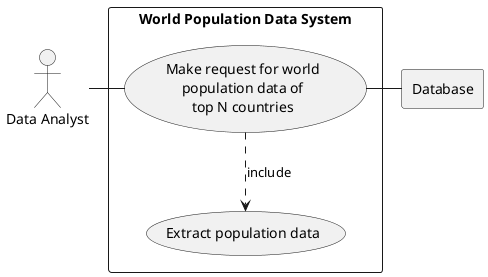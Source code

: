@startuml

actor DA as "Data Analyst"

rectangle Database

rectangle "World Population Data System" {
    usecase UC1 as "Make request for world
    population data of
    top N countries"

    usecase UCa as "Extract population data"

    DA - UC1
    UC1 ..> UCa : include
    UC1 - Database
}

@enduml